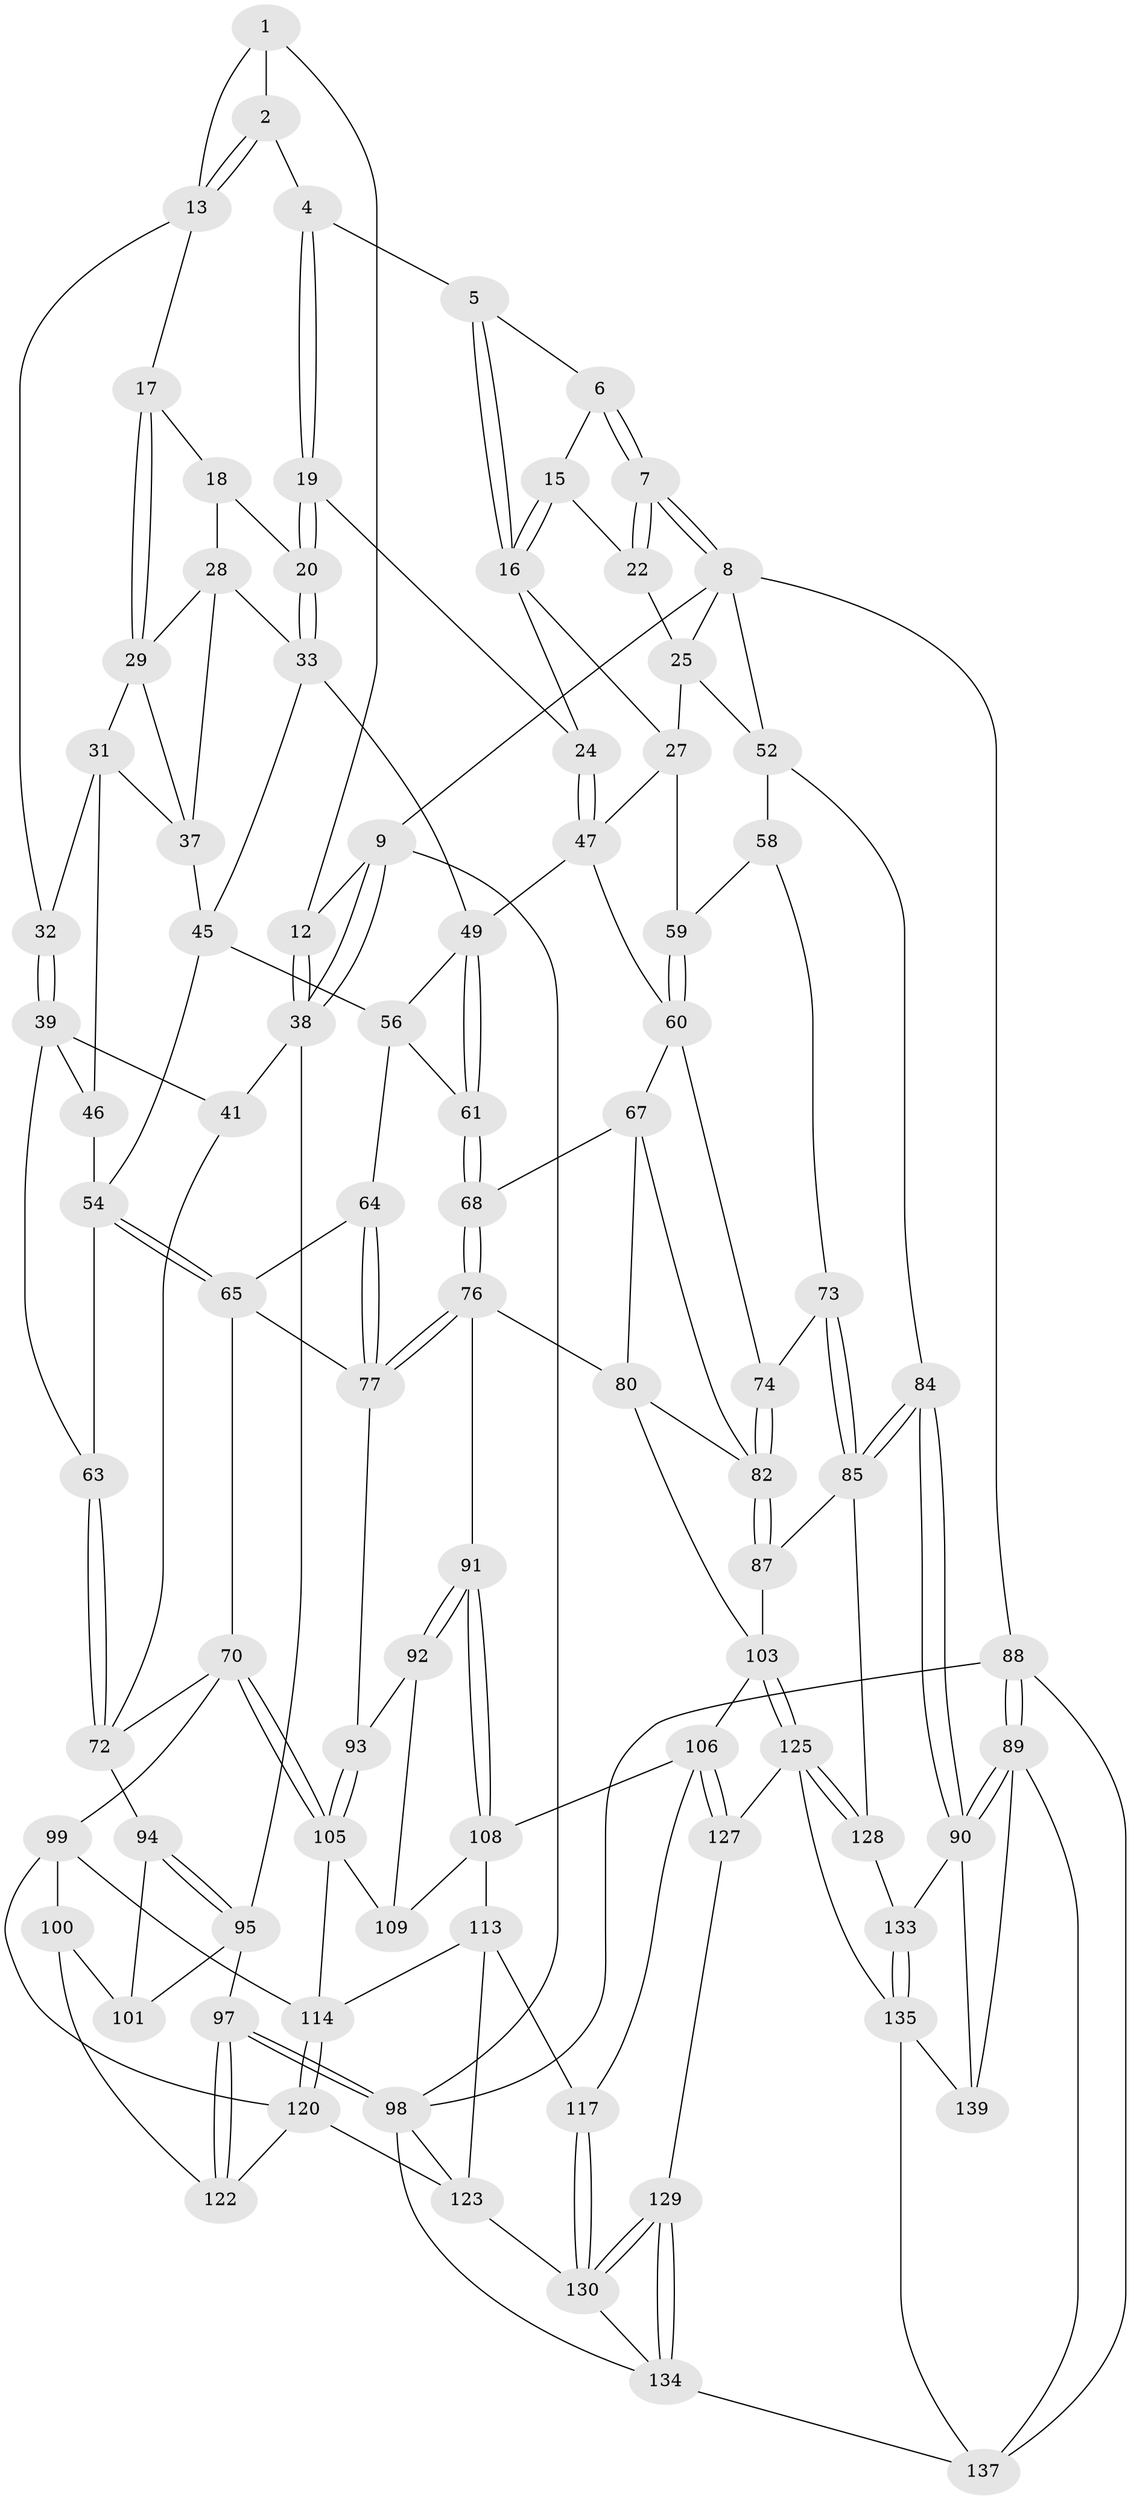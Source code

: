// Generated by graph-tools (version 1.1) at 2025/24/03/03/25 07:24:33]
// undirected, 90 vertices, 204 edges
graph export_dot {
graph [start="1"]
  node [color=gray90,style=filled];
  1 [pos="+0.11219926765170393+0",super="+11"];
  2 [pos="+0.23753120926257917+0",super="+3"];
  4 [pos="+0.5434719372174488+0"];
  5 [pos="+0.5789836629848146+0"];
  6 [pos="+0.7836890065304695+0"];
  7 [pos="+1+0"];
  8 [pos="+1+0",super="+36"];
  9 [pos="+0+0",super="+10"];
  12 [pos="+0.05524761852131631+0.1476073089005647"];
  13 [pos="+0.23356855007388305+0.07565012549373153",super="+14"];
  15 [pos="+0.8492208639703174+0.07594981906229756"];
  16 [pos="+0.7729954868252321+0.10792351528068848",super="+23"];
  17 [pos="+0.301280799588046+0.09830040762172809"];
  18 [pos="+0.38713132927969823+0.05041757276957167",super="+21"];
  19 [pos="+0.5484126117445709+0.17208496965949668"];
  20 [pos="+0.5134747040273603+0.20808325516483595"];
  22 [pos="+0.9093298069880686+0.06937784916977777"];
  24 [pos="+0.6562145967497397+0.2132050349768257"];
  25 [pos="+0.934964681390055+0.12823191698612918",super="+26"];
  27 [pos="+0.8442504216739221+0.2539087285412946",super="+51"];
  28 [pos="+0.38412599402507724+0.1268251052811324",super="+35"];
  29 [pos="+0.3241434864340311+0.1764071489925409",super="+30"];
  31 [pos="+0.2831045436979018+0.20707538460372235",super="+44"];
  32 [pos="+0.19676440194910827+0.2007047262339727"];
  33 [pos="+0.4877207674948836+0.24639498609378135",super="+34"];
  37 [pos="+0.3363560789570737+0.20311975342795602",super="+43"];
  38 [pos="+0+0.26605078349020705",super="+42"];
  39 [pos="+0.1859559113719554+0.25558119757840586",super="+40"];
  41 [pos="+0+0.3533904431422749"];
  45 [pos="+0.41806948015524503+0.28700310554529757",super="+53"];
  46 [pos="+0.2829278449518363+0.35473538284699174"];
  47 [pos="+0.6734293976354899+0.33762489544261504",super="+48"];
  49 [pos="+0.6197616285275542+0.37864262449373437",super="+50"];
  52 [pos="+1+0.310231803249089",super="+57"];
  54 [pos="+0.3323037225800981+0.401923283852105",super="+55"];
  56 [pos="+0.4770444101525+0.37720654951706156",super="+62"];
  58 [pos="+0.8875143826004108+0.4037599097119087"];
  59 [pos="+0.8473574402168554+0.29853596743676697"];
  60 [pos="+0.6896967482525074+0.4170438296742201",super="+66"];
  61 [pos="+0.5303667178396265+0.46436016673153635"];
  63 [pos="+0.1988474743442912+0.4359272028134741"];
  64 [pos="+0.48066006981923465+0.4832332093405211"];
  65 [pos="+0.37631038932996663+0.4914203554813911",super="+69"];
  67 [pos="+0.6804046014217271+0.49026270874637123",super="+79"];
  68 [pos="+0.5980367502413166+0.5077619396191053"];
  70 [pos="+0.32563119656487627+0.598556908238955",super="+71"];
  72 [pos="+0.18863021284004916+0.5922947934661987",super="+75"];
  73 [pos="+0.8496934561898443+0.4730849903640686"];
  74 [pos="+0.8377812223907309+0.47671791688986154"];
  76 [pos="+0.5626950416281474+0.5793401505876827",super="+81"];
  77 [pos="+0.5034375374970715+0.5629385043598557",super="+78"];
  80 [pos="+0.6200084122882961+0.6199729181058555",super="+102"];
  82 [pos="+0.7922600817852685+0.5923719468954963",super="+83"];
  84 [pos="+1+0.7133718711090189"];
  85 [pos="+1+0.6997210178892125",super="+86"];
  87 [pos="+0.9083053341910879+0.715301262633012"];
  88 [pos="+1+1"];
  89 [pos="+1+0.912613070497115",super="+141"];
  90 [pos="+1+0.7753668737009625",super="+132"];
  91 [pos="+0.5129224759800444+0.6751972251622468"];
  92 [pos="+0.4910966783381129+0.6517187129023811"];
  93 [pos="+0.4796921976196374+0.6372319624373555"];
  94 [pos="+0.010204806044081877+0.6108223521456817"];
  95 [pos="+0+0.5914707659674902",super="+96"];
  97 [pos="+0+1"];
  98 [pos="+0+1",super="+140"];
  99 [pos="+0.17107619929726453+0.6673266246523514",super="+116"];
  100 [pos="+0.1654997644706074+0.6719395460483378",super="+119"];
  101 [pos="+0.049825350146311086+0.6705182322718315",super="+111"];
  103 [pos="+0.7644369752737488+0.7533010012355595",super="+104"];
  105 [pos="+0.3654371275167981+0.656363545322952",super="+110"];
  106 [pos="+0.6414829660538335+0.7550522291847462",super="+107"];
  108 [pos="+0.5177891518425194+0.6954700731915373",super="+112"];
  109 [pos="+0.44381774169267957+0.6947953372844194"];
  113 [pos="+0.4318699763630914+0.7744420294209344",super="+118"];
  114 [pos="+0.42561311534997287+0.7718150979928763",super="+115"];
  117 [pos="+0.5423647851227792+0.8098853599708901"];
  120 [pos="+0.28587739140754753+0.844094808152407",super="+121"];
  122 [pos="+0.15345235935097948+0.8660885335577293"];
  123 [pos="+0.38996346613706817+0.9343821336956862",super="+124"];
  125 [pos="+0.7846075322589353+0.8875322362433525",super="+126"];
  127 [pos="+0.6724780431444201+0.9065537540962813"];
  128 [pos="+0.8609746111282975+0.8842121286733646"];
  129 [pos="+0.6434337413405802+0.9182026840053877"];
  130 [pos="+0.5368610889393035+0.8695595022449774",super="+131"];
  133 [pos="+0.8646796690599328+0.891306847212533"];
  134 [pos="+0.5597410920546719+1",super="+138"];
  135 [pos="+0.8653260803687943+0.9608135840292367",super="+136"];
  137 [pos="+0.7297611425125672+1",super="+142"];
  139 [pos="+0.909066106502129+0.9946104795652284"];
  1 -- 2;
  1 -- 12;
  1 -- 13;
  2 -- 13;
  2 -- 13;
  2 -- 4;
  4 -- 5;
  4 -- 19;
  4 -- 19;
  5 -- 6;
  5 -- 16;
  5 -- 16;
  6 -- 7;
  6 -- 7;
  6 -- 15;
  7 -- 8;
  7 -- 8;
  7 -- 22;
  7 -- 22;
  8 -- 9;
  8 -- 88;
  8 -- 25;
  8 -- 52;
  9 -- 38;
  9 -- 38;
  9 -- 98;
  9 -- 12;
  12 -- 38;
  12 -- 38;
  13 -- 17;
  13 -- 32;
  15 -- 16;
  15 -- 16;
  15 -- 22;
  16 -- 24;
  16 -- 27;
  17 -- 18;
  17 -- 29;
  17 -- 29;
  18 -- 20;
  18 -- 28;
  19 -- 20;
  19 -- 20;
  19 -- 24;
  20 -- 33;
  20 -- 33;
  22 -- 25;
  24 -- 47;
  24 -- 47;
  25 -- 27;
  25 -- 52;
  27 -- 59;
  27 -- 47;
  28 -- 29;
  28 -- 33;
  28 -- 37;
  29 -- 37;
  29 -- 31;
  31 -- 32;
  31 -- 37;
  31 -- 46;
  32 -- 39;
  32 -- 39;
  33 -- 45;
  33 -- 49;
  37 -- 45;
  38 -- 41;
  38 -- 95;
  39 -- 46;
  39 -- 41;
  39 -- 63;
  41 -- 72;
  45 -- 56;
  45 -- 54;
  46 -- 54;
  47 -- 49;
  47 -- 60;
  49 -- 61;
  49 -- 61;
  49 -- 56;
  52 -- 58;
  52 -- 84;
  54 -- 65;
  54 -- 65;
  54 -- 63;
  56 -- 64;
  56 -- 61;
  58 -- 59;
  58 -- 73;
  59 -- 60;
  59 -- 60;
  60 -- 74;
  60 -- 67;
  61 -- 68;
  61 -- 68;
  63 -- 72;
  63 -- 72;
  64 -- 65;
  64 -- 77;
  64 -- 77;
  65 -- 77;
  65 -- 70;
  67 -- 68;
  67 -- 80;
  67 -- 82;
  68 -- 76;
  68 -- 76;
  70 -- 105;
  70 -- 105;
  70 -- 72;
  70 -- 99;
  72 -- 94;
  73 -- 74;
  73 -- 85;
  73 -- 85;
  74 -- 82;
  74 -- 82;
  76 -- 77;
  76 -- 77;
  76 -- 80;
  76 -- 91;
  77 -- 93;
  80 -- 82;
  80 -- 103;
  82 -- 87;
  82 -- 87;
  84 -- 85;
  84 -- 85;
  84 -- 90;
  84 -- 90;
  85 -- 128;
  85 -- 87;
  87 -- 103;
  88 -- 89;
  88 -- 89;
  88 -- 98;
  88 -- 137;
  89 -- 90;
  89 -- 90;
  89 -- 137;
  89 -- 139;
  90 -- 139;
  90 -- 133;
  91 -- 92;
  91 -- 92;
  91 -- 108;
  91 -- 108;
  92 -- 93;
  92 -- 109;
  93 -- 105;
  93 -- 105;
  94 -- 95;
  94 -- 95;
  94 -- 101;
  95 -- 97;
  95 -- 101;
  97 -- 98;
  97 -- 98;
  97 -- 122;
  97 -- 122;
  98 -- 134;
  98 -- 123;
  99 -- 100;
  99 -- 120;
  99 -- 114;
  100 -- 101 [weight=2];
  100 -- 122;
  103 -- 125;
  103 -- 125;
  103 -- 106;
  105 -- 109;
  105 -- 114;
  106 -- 127;
  106 -- 127;
  106 -- 108;
  106 -- 117;
  108 -- 113;
  108 -- 109;
  113 -- 114;
  113 -- 123;
  113 -- 117;
  114 -- 120;
  114 -- 120;
  117 -- 130;
  117 -- 130;
  120 -- 122;
  120 -- 123;
  123 -- 130;
  125 -- 128;
  125 -- 128;
  125 -- 127;
  125 -- 135;
  127 -- 129;
  128 -- 133;
  129 -- 130;
  129 -- 130;
  129 -- 134;
  129 -- 134;
  130 -- 134;
  133 -- 135;
  133 -- 135;
  134 -- 137;
  135 -- 139;
  135 -- 137;
}
